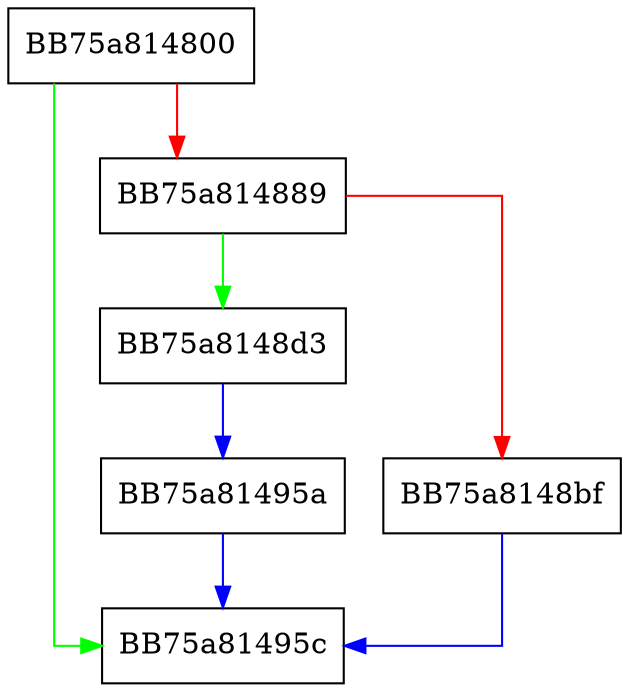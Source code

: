 digraph GetSyncMonitoringFlags {
  node [shape="box"];
  graph [splines=ortho];
  BB75a814800 -> BB75a81495c [color="green"];
  BB75a814800 -> BB75a814889 [color="red"];
  BB75a814889 -> BB75a8148d3 [color="green"];
  BB75a814889 -> BB75a8148bf [color="red"];
  BB75a8148bf -> BB75a81495c [color="blue"];
  BB75a8148d3 -> BB75a81495a [color="blue"];
  BB75a81495a -> BB75a81495c [color="blue"];
}